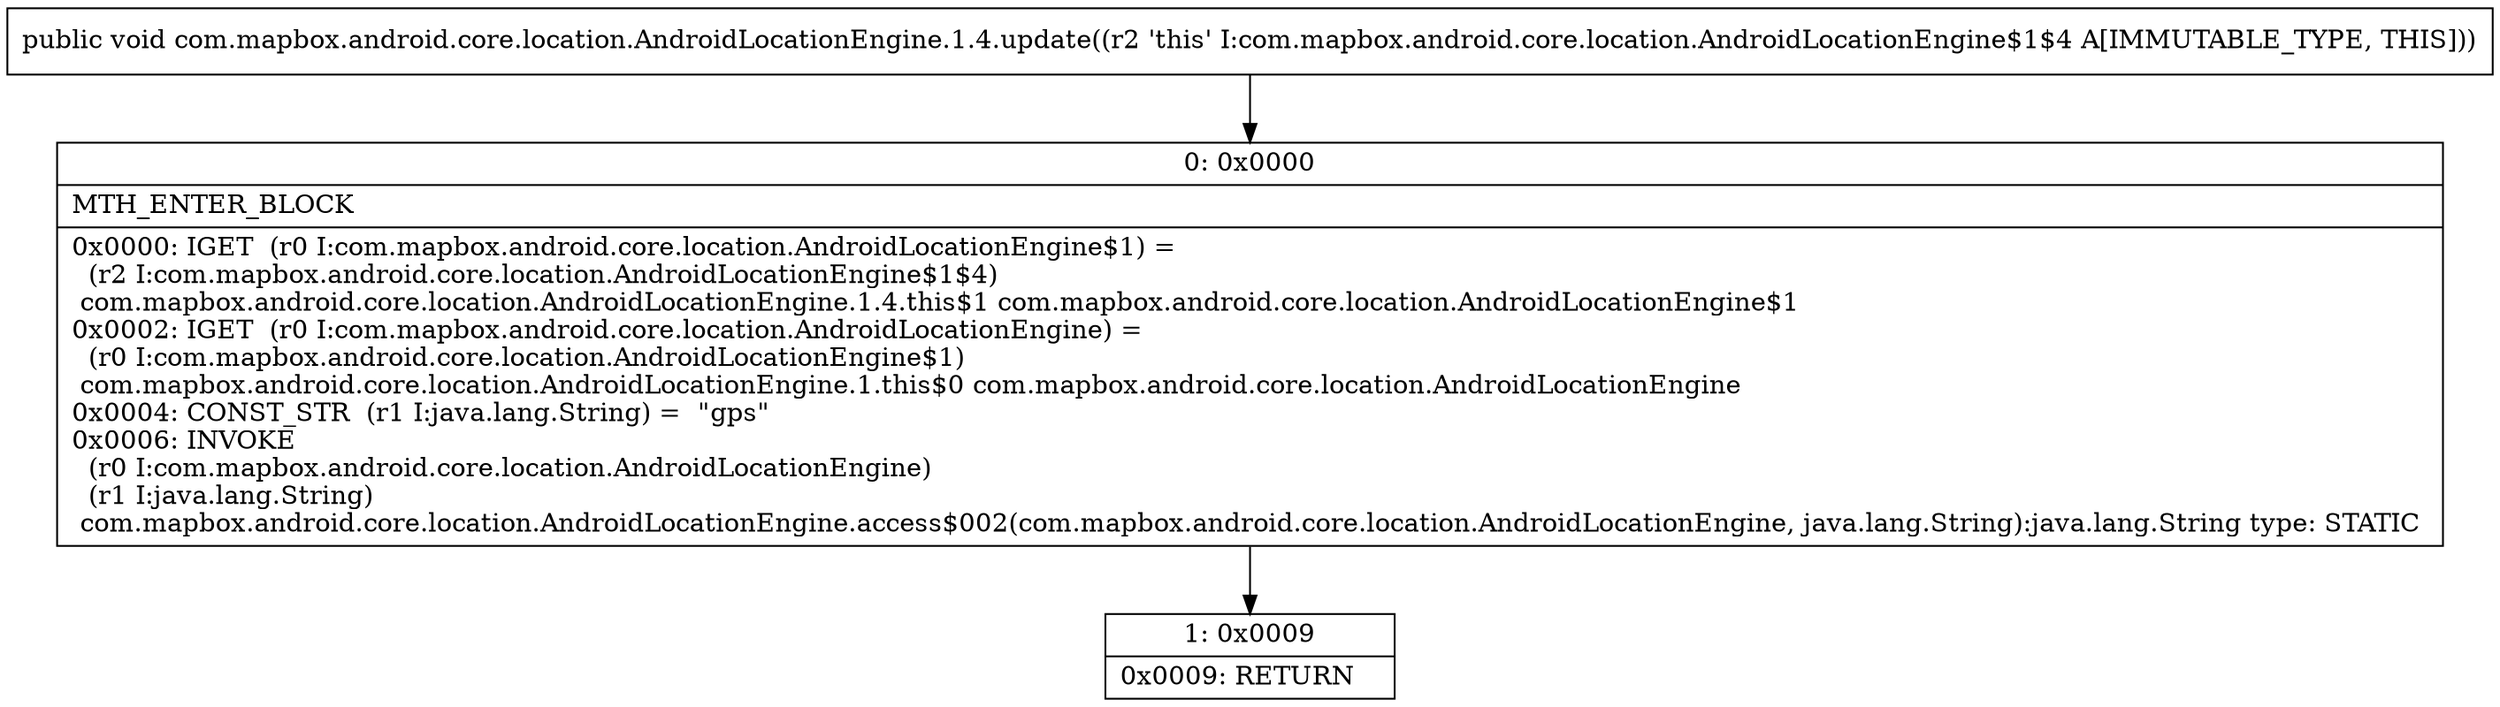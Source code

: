 digraph "CFG forcom.mapbox.android.core.location.AndroidLocationEngine.1.4.update()V" {
Node_0 [shape=record,label="{0\:\ 0x0000|MTH_ENTER_BLOCK\l|0x0000: IGET  (r0 I:com.mapbox.android.core.location.AndroidLocationEngine$1) = \l  (r2 I:com.mapbox.android.core.location.AndroidLocationEngine$1$4)\l com.mapbox.android.core.location.AndroidLocationEngine.1.4.this$1 com.mapbox.android.core.location.AndroidLocationEngine$1 \l0x0002: IGET  (r0 I:com.mapbox.android.core.location.AndroidLocationEngine) = \l  (r0 I:com.mapbox.android.core.location.AndroidLocationEngine$1)\l com.mapbox.android.core.location.AndroidLocationEngine.1.this$0 com.mapbox.android.core.location.AndroidLocationEngine \l0x0004: CONST_STR  (r1 I:java.lang.String) =  \"gps\" \l0x0006: INVOKE  \l  (r0 I:com.mapbox.android.core.location.AndroidLocationEngine)\l  (r1 I:java.lang.String)\l com.mapbox.android.core.location.AndroidLocationEngine.access$002(com.mapbox.android.core.location.AndroidLocationEngine, java.lang.String):java.lang.String type: STATIC \l}"];
Node_1 [shape=record,label="{1\:\ 0x0009|0x0009: RETURN   \l}"];
MethodNode[shape=record,label="{public void com.mapbox.android.core.location.AndroidLocationEngine.1.4.update((r2 'this' I:com.mapbox.android.core.location.AndroidLocationEngine$1$4 A[IMMUTABLE_TYPE, THIS])) }"];
MethodNode -> Node_0;
Node_0 -> Node_1;
}


